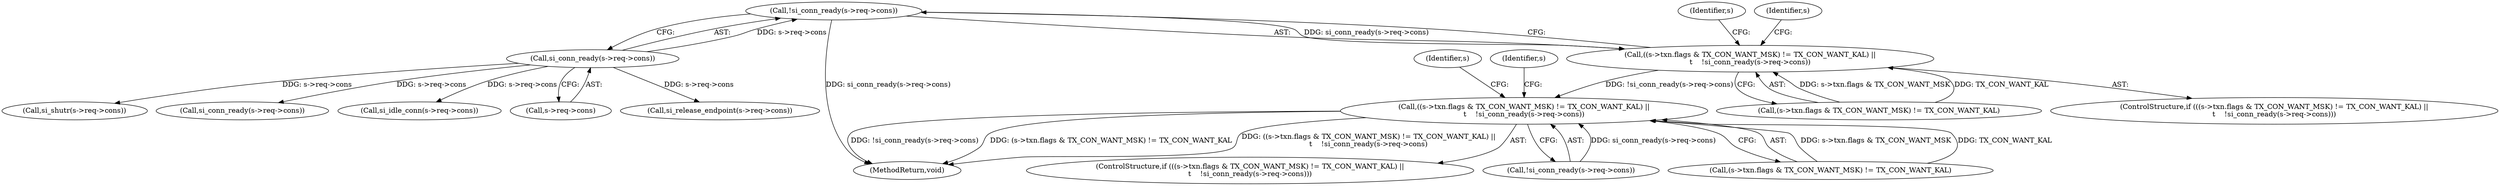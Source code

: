 digraph "0_haproxy_b4d05093bc89f71377230228007e69a1434c1a0c@API" {
"1000138" [label="(Call,!si_conn_ready(s->req->cons))"];
"1000139" [label="(Call,si_conn_ready(s->req->cons))"];
"1000128" [label="(Call,((s->txn.flags & TX_CON_WANT_MSK) != TX_CON_WANT_KAL) ||\n\t    !si_conn_ready(s->req->cons))"];
"1000570" [label="(Call,((s->txn.flags & TX_CON_WANT_MSK) != TX_CON_WANT_KAL) ||\n\t    !si_conn_ready(s->req->cons))"];
"1000150" [label="(Identifier,s)"];
"1000172" [label="(Identifier,s)"];
"1000591" [label="(Identifier,s)"];
"1000598" [label="(Identifier,s)"];
"1000157" [label="(Call,si_shutr(s->req->cons))"];
"1000581" [label="(Call,si_conn_ready(s->req->cons))"];
"1000899" [label="(MethodReturn,void)"];
"1000570" [label="(Call,((s->txn.flags & TX_CON_WANT_MSK) != TX_CON_WANT_KAL) ||\n\t    !si_conn_ready(s->req->cons))"];
"1000139" [label="(Call,si_conn_ready(s->req->cons))"];
"1000129" [label="(Call,(s->txn.flags & TX_CON_WANT_MSK) != TX_CON_WANT_KAL)"];
"1000875" [label="(Call,si_idle_conn(s->req->cons))"];
"1000127" [label="(ControlStructure,if (((s->txn.flags & TX_CON_WANT_MSK) != TX_CON_WANT_KAL) ||\n\t    !si_conn_ready(s->req->cons)))"];
"1000140" [label="(Call,s->req->cons)"];
"1000569" [label="(ControlStructure,if (((s->txn.flags & TX_CON_WANT_MSK) != TX_CON_WANT_KAL) ||\n\t    !si_conn_ready(s->req->cons)))"];
"1000588" [label="(Call,si_release_endpoint(s->req->cons))"];
"1000580" [label="(Call,!si_conn_ready(s->req->cons))"];
"1000128" [label="(Call,((s->txn.flags & TX_CON_WANT_MSK) != TX_CON_WANT_KAL) ||\n\t    !si_conn_ready(s->req->cons))"];
"1000138" [label="(Call,!si_conn_ready(s->req->cons))"];
"1000571" [label="(Call,(s->txn.flags & TX_CON_WANT_MSK) != TX_CON_WANT_KAL)"];
"1000138" -> "1000128"  [label="AST: "];
"1000138" -> "1000139"  [label="CFG: "];
"1000139" -> "1000138"  [label="AST: "];
"1000128" -> "1000138"  [label="CFG: "];
"1000138" -> "1000899"  [label="DDG: si_conn_ready(s->req->cons)"];
"1000138" -> "1000128"  [label="DDG: si_conn_ready(s->req->cons)"];
"1000139" -> "1000138"  [label="DDG: s->req->cons"];
"1000139" -> "1000140"  [label="CFG: "];
"1000140" -> "1000139"  [label="AST: "];
"1000139" -> "1000157"  [label="DDG: s->req->cons"];
"1000139" -> "1000581"  [label="DDG: s->req->cons"];
"1000139" -> "1000588"  [label="DDG: s->req->cons"];
"1000139" -> "1000875"  [label="DDG: s->req->cons"];
"1000128" -> "1000127"  [label="AST: "];
"1000128" -> "1000129"  [label="CFG: "];
"1000129" -> "1000128"  [label="AST: "];
"1000150" -> "1000128"  [label="CFG: "];
"1000172" -> "1000128"  [label="CFG: "];
"1000129" -> "1000128"  [label="DDG: s->txn.flags & TX_CON_WANT_MSK"];
"1000129" -> "1000128"  [label="DDG: TX_CON_WANT_KAL"];
"1000128" -> "1000570"  [label="DDG: !si_conn_ready(s->req->cons)"];
"1000570" -> "1000569"  [label="AST: "];
"1000570" -> "1000571"  [label="CFG: "];
"1000570" -> "1000580"  [label="CFG: "];
"1000571" -> "1000570"  [label="AST: "];
"1000580" -> "1000570"  [label="AST: "];
"1000591" -> "1000570"  [label="CFG: "];
"1000598" -> "1000570"  [label="CFG: "];
"1000570" -> "1000899"  [label="DDG: !si_conn_ready(s->req->cons)"];
"1000570" -> "1000899"  [label="DDG: (s->txn.flags & TX_CON_WANT_MSK) != TX_CON_WANT_KAL"];
"1000570" -> "1000899"  [label="DDG: ((s->txn.flags & TX_CON_WANT_MSK) != TX_CON_WANT_KAL) ||\n\t    !si_conn_ready(s->req->cons)"];
"1000571" -> "1000570"  [label="DDG: s->txn.flags & TX_CON_WANT_MSK"];
"1000571" -> "1000570"  [label="DDG: TX_CON_WANT_KAL"];
"1000580" -> "1000570"  [label="DDG: si_conn_ready(s->req->cons)"];
}
